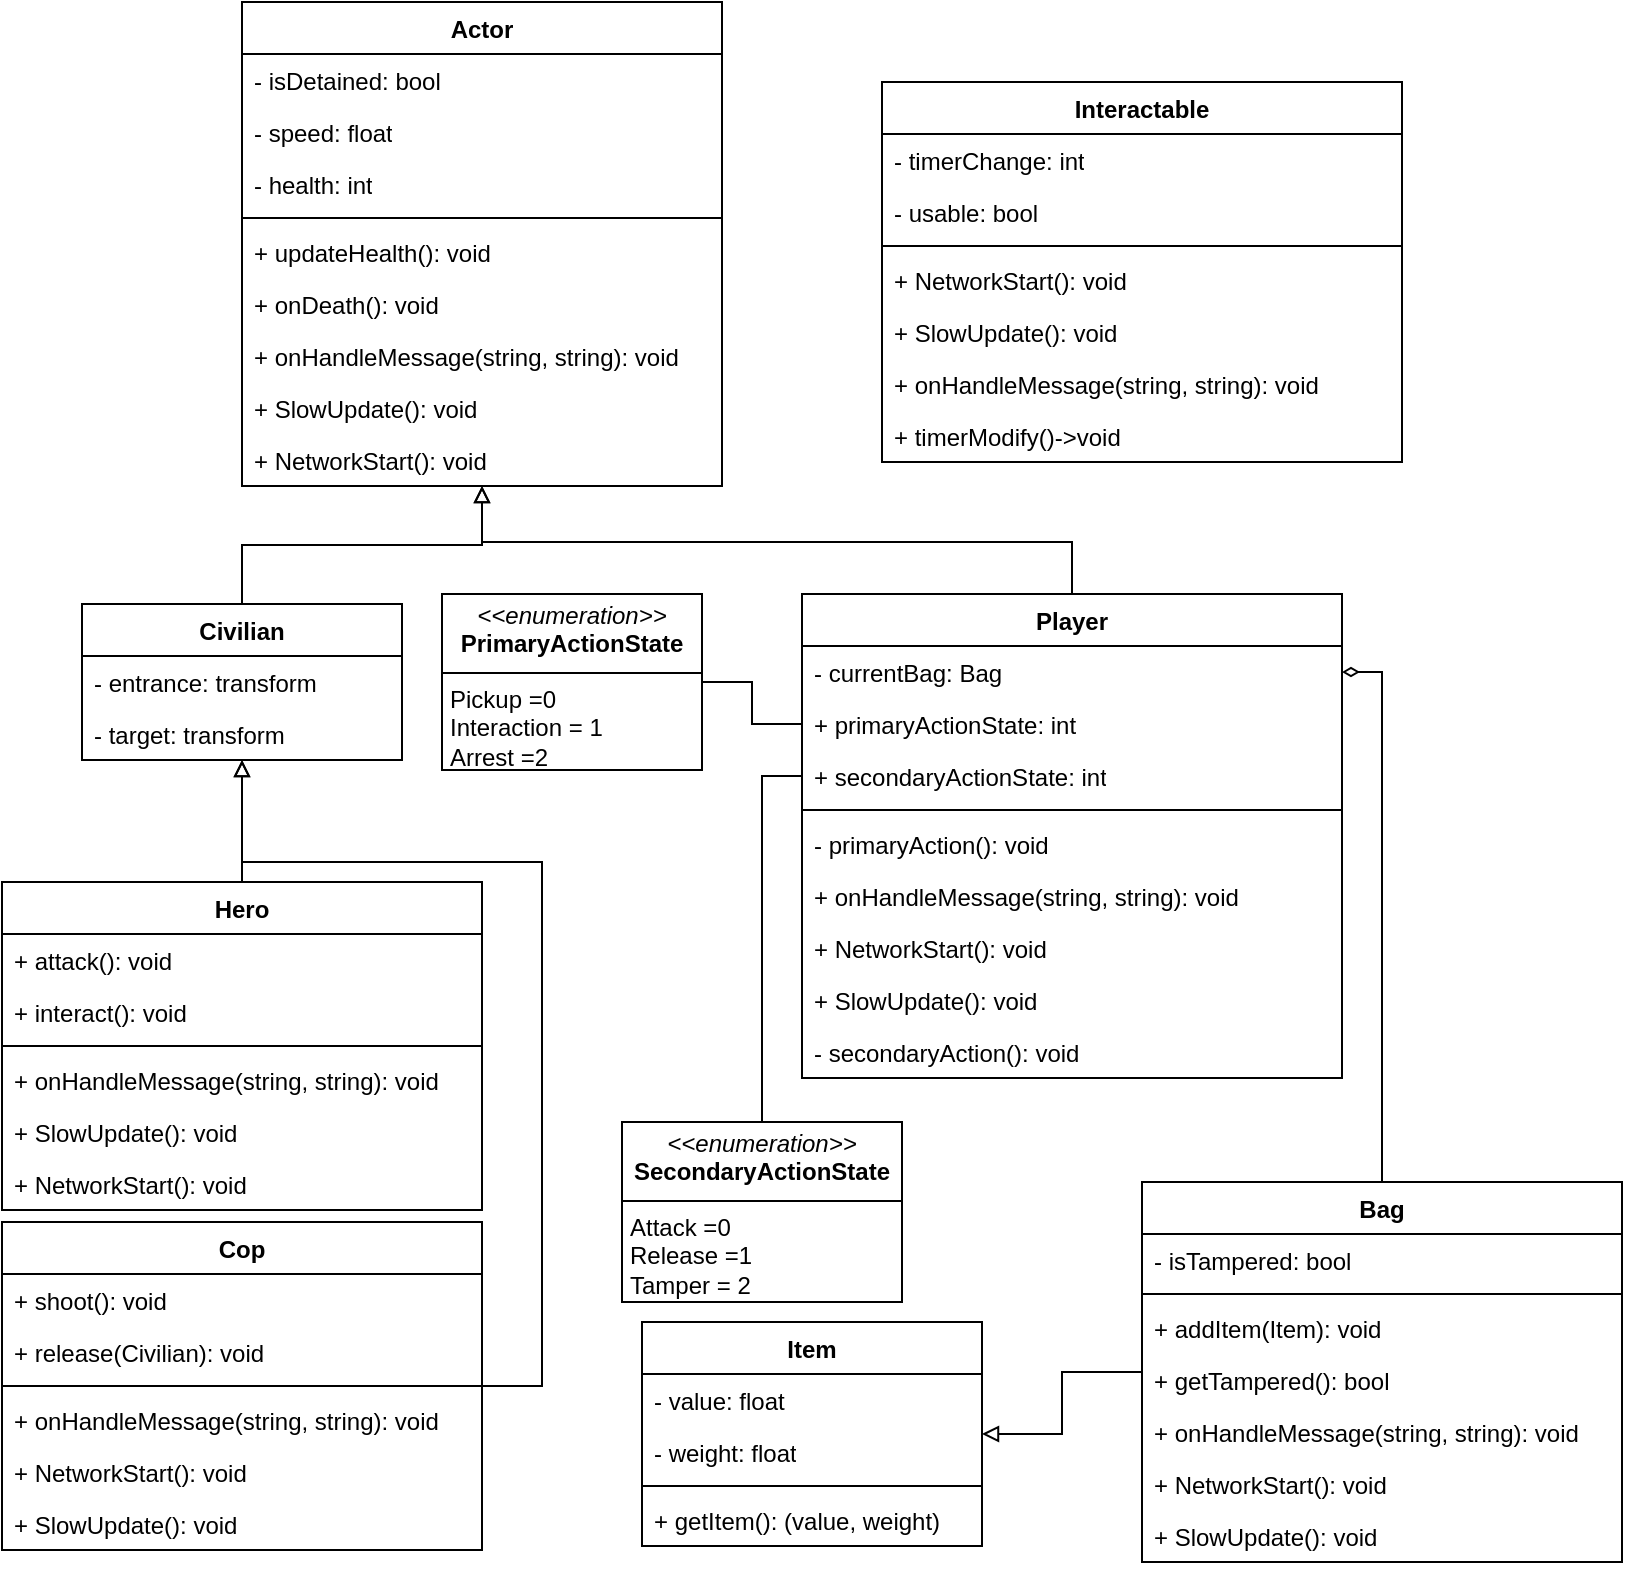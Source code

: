 <mxfile version="26.1.1">
  <diagram name="Page-1" id="d2M-zcZywYPGRNWT5OCp">
    <mxGraphModel dx="1430" dy="941" grid="1" gridSize="10" guides="1" tooltips="1" connect="1" arrows="1" fold="1" page="1" pageScale="1" pageWidth="850" pageHeight="1100" math="0" shadow="0">
      <root>
        <mxCell id="0" />
        <mxCell id="1" parent="0" />
        <mxCell id="Rx3AQYxagzHqLsAqt-xQ-1" value="Item" style="swimlane;fontStyle=1;align=center;verticalAlign=top;childLayout=stackLayout;horizontal=1;startSize=26;horizontalStack=0;resizeParent=1;resizeParentMax=0;resizeLast=0;collapsible=1;marginBottom=0;whiteSpace=wrap;html=1;" parent="1" vertex="1">
          <mxGeometry x="330" y="670" width="170" height="112" as="geometry" />
        </mxCell>
        <mxCell id="Rx3AQYxagzHqLsAqt-xQ-2" value="- value: float&lt;span style=&quot;background-color: transparent; color: light-dark(rgb(0, 0, 0), rgb(255, 255, 255));&quot;&gt;&amp;nbsp;&lt;/span&gt;" style="text;strokeColor=none;fillColor=none;align=left;verticalAlign=top;spacingLeft=4;spacingRight=4;overflow=hidden;rotatable=0;points=[[0,0.5],[1,0.5]];portConstraint=eastwest;whiteSpace=wrap;html=1;" parent="Rx3AQYxagzHqLsAqt-xQ-1" vertex="1">
          <mxGeometry y="26" width="170" height="26" as="geometry" />
        </mxCell>
        <mxCell id="Rx3AQYxagzHqLsAqt-xQ-5" value="- weight: float" style="text;strokeColor=none;fillColor=none;align=left;verticalAlign=top;spacingLeft=4;spacingRight=4;overflow=hidden;rotatable=0;points=[[0,0.5],[1,0.5]];portConstraint=eastwest;whiteSpace=wrap;html=1;" parent="Rx3AQYxagzHqLsAqt-xQ-1" vertex="1">
          <mxGeometry y="52" width="170" height="26" as="geometry" />
        </mxCell>
        <mxCell id="Rx3AQYxagzHqLsAqt-xQ-3" value="" style="line;strokeWidth=1;fillColor=none;align=left;verticalAlign=middle;spacingTop=-1;spacingLeft=3;spacingRight=3;rotatable=0;labelPosition=right;points=[];portConstraint=eastwest;strokeColor=inherit;" parent="Rx3AQYxagzHqLsAqt-xQ-1" vertex="1">
          <mxGeometry y="78" width="170" height="8" as="geometry" />
        </mxCell>
        <mxCell id="Rx3AQYxagzHqLsAqt-xQ-4" value="+ getItem(): (value, weight)" style="text;strokeColor=none;fillColor=none;align=left;verticalAlign=top;spacingLeft=4;spacingRight=4;overflow=hidden;rotatable=0;points=[[0,0.5],[1,0.5]];portConstraint=eastwest;whiteSpace=wrap;html=1;" parent="Rx3AQYxagzHqLsAqt-xQ-1" vertex="1">
          <mxGeometry y="86" width="170" height="26" as="geometry" />
        </mxCell>
        <mxCell id="Rx3AQYxagzHqLsAqt-xQ-30" style="edgeStyle=orthogonalEdgeStyle;rounded=0;orthogonalLoop=1;jettySize=auto;html=1;endArrow=block;endFill=0;" parent="1" source="Rx3AQYxagzHqLsAqt-xQ-21" target="Rx3AQYxagzHqLsAqt-xQ-1" edge="1">
          <mxGeometry relative="1" as="geometry" />
        </mxCell>
        <mxCell id="Rx3AQYxagzHqLsAqt-xQ-85" style="edgeStyle=orthogonalEdgeStyle;rounded=0;orthogonalLoop=1;jettySize=auto;html=1;endArrow=diamondThin;endFill=0;" parent="1" source="Rx3AQYxagzHqLsAqt-xQ-21" target="Rx3AQYxagzHqLsAqt-xQ-79" edge="1">
          <mxGeometry relative="1" as="geometry" />
        </mxCell>
        <mxCell id="Rx3AQYxagzHqLsAqt-xQ-21" value="Bag" style="swimlane;fontStyle=1;align=center;verticalAlign=top;childLayout=stackLayout;horizontal=1;startSize=26;horizontalStack=0;resizeParent=1;resizeParentMax=0;resizeLast=0;collapsible=1;marginBottom=0;whiteSpace=wrap;html=1;" parent="1" vertex="1">
          <mxGeometry x="580" y="600" width="240" height="190" as="geometry" />
        </mxCell>
        <mxCell id="Rx3AQYxagzHqLsAqt-xQ-22" value="- isTampered: bool" style="text;strokeColor=none;fillColor=none;align=left;verticalAlign=top;spacingLeft=4;spacingRight=4;overflow=hidden;rotatable=0;points=[[0,0.5],[1,0.5]];portConstraint=eastwest;whiteSpace=wrap;html=1;" parent="Rx3AQYxagzHqLsAqt-xQ-21" vertex="1">
          <mxGeometry y="26" width="240" height="26" as="geometry" />
        </mxCell>
        <mxCell id="Rx3AQYxagzHqLsAqt-xQ-23" value="" style="line;strokeWidth=1;fillColor=none;align=left;verticalAlign=middle;spacingTop=-1;spacingLeft=3;spacingRight=3;rotatable=0;labelPosition=right;points=[];portConstraint=eastwest;strokeColor=inherit;" parent="Rx3AQYxagzHqLsAqt-xQ-21" vertex="1">
          <mxGeometry y="52" width="240" height="8" as="geometry" />
        </mxCell>
        <mxCell id="Rx3AQYxagzHqLsAqt-xQ-24" value="+ addItem(Item): void" style="text;strokeColor=none;fillColor=none;align=left;verticalAlign=top;spacingLeft=4;spacingRight=4;overflow=hidden;rotatable=0;points=[[0,0.5],[1,0.5]];portConstraint=eastwest;whiteSpace=wrap;html=1;" parent="Rx3AQYxagzHqLsAqt-xQ-21" vertex="1">
          <mxGeometry y="60" width="240" height="26" as="geometry" />
        </mxCell>
        <mxCell id="Rx3AQYxagzHqLsAqt-xQ-29" value="+ getTampered(): bool" style="text;strokeColor=none;fillColor=none;align=left;verticalAlign=top;spacingLeft=4;spacingRight=4;overflow=hidden;rotatable=0;points=[[0,0.5],[1,0.5]];portConstraint=eastwest;whiteSpace=wrap;html=1;" parent="Rx3AQYxagzHqLsAqt-xQ-21" vertex="1">
          <mxGeometry y="86" width="240" height="26" as="geometry" />
        </mxCell>
        <mxCell id="Rdg1FFTBDbRtD1nnM9lM-23" value="+ onHandleMessage(string, string): void" style="text;strokeColor=none;fillColor=none;align=left;verticalAlign=top;spacingLeft=4;spacingRight=4;overflow=hidden;rotatable=0;points=[[0,0.5],[1,0.5]];portConstraint=eastwest;whiteSpace=wrap;html=1;" vertex="1" parent="Rx3AQYxagzHqLsAqt-xQ-21">
          <mxGeometry y="112" width="240" height="26" as="geometry" />
        </mxCell>
        <mxCell id="Rdg1FFTBDbRtD1nnM9lM-25" value="+ NetworkStart(): void" style="text;strokeColor=none;fillColor=none;align=left;verticalAlign=top;spacingLeft=4;spacingRight=4;overflow=hidden;rotatable=0;points=[[0,0.5],[1,0.5]];portConstraint=eastwest;whiteSpace=wrap;html=1;" vertex="1" parent="Rx3AQYxagzHqLsAqt-xQ-21">
          <mxGeometry y="138" width="240" height="26" as="geometry" />
        </mxCell>
        <mxCell id="Rdg1FFTBDbRtD1nnM9lM-24" value="+ SlowUpdate(): void" style="text;strokeColor=none;fillColor=none;align=left;verticalAlign=top;spacingLeft=4;spacingRight=4;overflow=hidden;rotatable=0;points=[[0,0.5],[1,0.5]];portConstraint=eastwest;whiteSpace=wrap;html=1;" vertex="1" parent="Rx3AQYxagzHqLsAqt-xQ-21">
          <mxGeometry y="164" width="240" height="26" as="geometry" />
        </mxCell>
        <mxCell id="Rx3AQYxagzHqLsAqt-xQ-31" value="Interactable" style="swimlane;fontStyle=1;align=center;verticalAlign=top;childLayout=stackLayout;horizontal=1;startSize=26;horizontalStack=0;resizeParent=1;resizeParentMax=0;resizeLast=0;collapsible=1;marginBottom=0;whiteSpace=wrap;html=1;" parent="1" vertex="1">
          <mxGeometry x="450" y="50" width="260" height="190" as="geometry" />
        </mxCell>
        <mxCell id="Rx3AQYxagzHqLsAqt-xQ-32" value="- timerChange: int" style="text;strokeColor=none;fillColor=none;align=left;verticalAlign=top;spacingLeft=4;spacingRight=4;overflow=hidden;rotatable=0;points=[[0,0.5],[1,0.5]];portConstraint=eastwest;whiteSpace=wrap;html=1;" parent="Rx3AQYxagzHqLsAqt-xQ-31" vertex="1">
          <mxGeometry y="26" width="260" height="26" as="geometry" />
        </mxCell>
        <mxCell id="Rdg1FFTBDbRtD1nnM9lM-17" value="- usable: bool" style="text;strokeColor=none;fillColor=none;align=left;verticalAlign=top;spacingLeft=4;spacingRight=4;overflow=hidden;rotatable=0;points=[[0,0.5],[1,0.5]];portConstraint=eastwest;whiteSpace=wrap;html=1;" vertex="1" parent="Rx3AQYxagzHqLsAqt-xQ-31">
          <mxGeometry y="52" width="260" height="26" as="geometry" />
        </mxCell>
        <mxCell id="Rx3AQYxagzHqLsAqt-xQ-33" value="" style="line;strokeWidth=1;fillColor=none;align=left;verticalAlign=middle;spacingTop=-1;spacingLeft=3;spacingRight=3;rotatable=0;labelPosition=right;points=[];portConstraint=eastwest;strokeColor=inherit;" parent="Rx3AQYxagzHqLsAqt-xQ-31" vertex="1">
          <mxGeometry y="78" width="260" height="8" as="geometry" />
        </mxCell>
        <mxCell id="Rdg1FFTBDbRtD1nnM9lM-20" value="+ NetworkStart(): void" style="text;strokeColor=none;fillColor=none;align=left;verticalAlign=top;spacingLeft=4;spacingRight=4;overflow=hidden;rotatable=0;points=[[0,0.5],[1,0.5]];portConstraint=eastwest;whiteSpace=wrap;html=1;" vertex="1" parent="Rx3AQYxagzHqLsAqt-xQ-31">
          <mxGeometry y="86" width="260" height="26" as="geometry" />
        </mxCell>
        <mxCell id="Rdg1FFTBDbRtD1nnM9lM-19" value="+ SlowUpdate(): void" style="text;strokeColor=none;fillColor=none;align=left;verticalAlign=top;spacingLeft=4;spacingRight=4;overflow=hidden;rotatable=0;points=[[0,0.5],[1,0.5]];portConstraint=eastwest;whiteSpace=wrap;html=1;" vertex="1" parent="Rx3AQYxagzHqLsAqt-xQ-31">
          <mxGeometry y="112" width="260" height="26" as="geometry" />
        </mxCell>
        <mxCell id="Rdg1FFTBDbRtD1nnM9lM-18" value="+ onHandleMessage(string, string): void" style="text;strokeColor=none;fillColor=none;align=left;verticalAlign=top;spacingLeft=4;spacingRight=4;overflow=hidden;rotatable=0;points=[[0,0.5],[1,0.5]];portConstraint=eastwest;whiteSpace=wrap;html=1;" vertex="1" parent="Rx3AQYxagzHqLsAqt-xQ-31">
          <mxGeometry y="138" width="260" height="26" as="geometry" />
        </mxCell>
        <mxCell id="Rx3AQYxagzHqLsAqt-xQ-34" value="+ timerModify()-&amp;gt;void" style="text;strokeColor=none;fillColor=none;align=left;verticalAlign=top;spacingLeft=4;spacingRight=4;overflow=hidden;rotatable=0;points=[[0,0.5],[1,0.5]];portConstraint=eastwest;whiteSpace=wrap;html=1;" parent="Rx3AQYxagzHqLsAqt-xQ-31" vertex="1">
          <mxGeometry y="164" width="260" height="26" as="geometry" />
        </mxCell>
        <mxCell id="Rx3AQYxagzHqLsAqt-xQ-39" value="Actor" style="swimlane;fontStyle=1;align=center;verticalAlign=top;childLayout=stackLayout;horizontal=1;startSize=26;horizontalStack=0;resizeParent=1;resizeParentMax=0;resizeLast=0;collapsible=1;marginBottom=0;whiteSpace=wrap;html=1;" parent="1" vertex="1">
          <mxGeometry x="130" y="10" width="240" height="242" as="geometry" />
        </mxCell>
        <mxCell id="Rx3AQYxagzHqLsAqt-xQ-40" value="- isDetained: bool" style="text;strokeColor=none;fillColor=none;align=left;verticalAlign=top;spacingLeft=4;spacingRight=4;overflow=hidden;rotatable=0;points=[[0,0.5],[1,0.5]];portConstraint=eastwest;whiteSpace=wrap;html=1;" parent="Rx3AQYxagzHqLsAqt-xQ-39" vertex="1">
          <mxGeometry y="26" width="240" height="26" as="geometry" />
        </mxCell>
        <mxCell id="Rx3AQYxagzHqLsAqt-xQ-50" value="- speed: float" style="text;strokeColor=none;fillColor=none;align=left;verticalAlign=top;spacingLeft=4;spacingRight=4;overflow=hidden;rotatable=0;points=[[0,0.5],[1,0.5]];portConstraint=eastwest;whiteSpace=wrap;html=1;" parent="Rx3AQYxagzHqLsAqt-xQ-39" vertex="1">
          <mxGeometry y="52" width="240" height="26" as="geometry" />
        </mxCell>
        <mxCell id="Rx3AQYxagzHqLsAqt-xQ-43" value="- health: int" style="text;strokeColor=none;fillColor=none;align=left;verticalAlign=top;spacingLeft=4;spacingRight=4;overflow=hidden;rotatable=0;points=[[0,0.5],[1,0.5]];portConstraint=eastwest;whiteSpace=wrap;html=1;" parent="Rx3AQYxagzHqLsAqt-xQ-39" vertex="1">
          <mxGeometry y="78" width="240" height="26" as="geometry" />
        </mxCell>
        <mxCell id="Rx3AQYxagzHqLsAqt-xQ-41" value="" style="line;strokeWidth=1;fillColor=none;align=left;verticalAlign=middle;spacingTop=-1;spacingLeft=3;spacingRight=3;rotatable=0;labelPosition=right;points=[];portConstraint=eastwest;strokeColor=inherit;" parent="Rx3AQYxagzHqLsAqt-xQ-39" vertex="1">
          <mxGeometry y="104" width="240" height="8" as="geometry" />
        </mxCell>
        <mxCell id="Rx3AQYxagzHqLsAqt-xQ-42" value="+ updateHealth(): void" style="text;strokeColor=none;fillColor=none;align=left;verticalAlign=top;spacingLeft=4;spacingRight=4;overflow=hidden;rotatable=0;points=[[0,0.5],[1,0.5]];portConstraint=eastwest;whiteSpace=wrap;html=1;" parent="Rx3AQYxagzHqLsAqt-xQ-39" vertex="1">
          <mxGeometry y="112" width="240" height="26" as="geometry" />
        </mxCell>
        <mxCell id="Rx3AQYxagzHqLsAqt-xQ-45" value="+ onDeath(): void" style="text;strokeColor=none;fillColor=none;align=left;verticalAlign=top;spacingLeft=4;spacingRight=4;overflow=hidden;rotatable=0;points=[[0,0.5],[1,0.5]];portConstraint=eastwest;whiteSpace=wrap;html=1;" parent="Rx3AQYxagzHqLsAqt-xQ-39" vertex="1">
          <mxGeometry y="138" width="240" height="26" as="geometry" />
        </mxCell>
        <mxCell id="Rdg1FFTBDbRtD1nnM9lM-1" value="+ onHandleMessage(string, string): void" style="text;strokeColor=none;fillColor=none;align=left;verticalAlign=top;spacingLeft=4;spacingRight=4;overflow=hidden;rotatable=0;points=[[0,0.5],[1,0.5]];portConstraint=eastwest;whiteSpace=wrap;html=1;" vertex="1" parent="Rx3AQYxagzHqLsAqt-xQ-39">
          <mxGeometry y="164" width="240" height="26" as="geometry" />
        </mxCell>
        <mxCell id="Rdg1FFTBDbRtD1nnM9lM-3" value="+ SlowUpdate(): void" style="text;strokeColor=none;fillColor=none;align=left;verticalAlign=top;spacingLeft=4;spacingRight=4;overflow=hidden;rotatable=0;points=[[0,0.5],[1,0.5]];portConstraint=eastwest;whiteSpace=wrap;html=1;" vertex="1" parent="Rx3AQYxagzHqLsAqt-xQ-39">
          <mxGeometry y="190" width="240" height="26" as="geometry" />
        </mxCell>
        <mxCell id="Rdg1FFTBDbRtD1nnM9lM-4" value="+ NetworkStart(): void" style="text;strokeColor=none;fillColor=none;align=left;verticalAlign=top;spacingLeft=4;spacingRight=4;overflow=hidden;rotatable=0;points=[[0,0.5],[1,0.5]];portConstraint=eastwest;whiteSpace=wrap;html=1;" vertex="1" parent="Rx3AQYxagzHqLsAqt-xQ-39">
          <mxGeometry y="216" width="240" height="26" as="geometry" />
        </mxCell>
        <mxCell id="Rx3AQYxagzHqLsAqt-xQ-83" style="edgeStyle=orthogonalEdgeStyle;rounded=0;orthogonalLoop=1;jettySize=auto;html=1;endArrow=block;endFill=0;" parent="1" source="Rx3AQYxagzHqLsAqt-xQ-51" target="Rx3AQYxagzHqLsAqt-xQ-39" edge="1">
          <mxGeometry relative="1" as="geometry" />
        </mxCell>
        <mxCell id="Rx3AQYxagzHqLsAqt-xQ-51" value="Civilian" style="swimlane;fontStyle=1;align=center;verticalAlign=top;childLayout=stackLayout;horizontal=1;startSize=26;horizontalStack=0;resizeParent=1;resizeParentMax=0;resizeLast=0;collapsible=1;marginBottom=0;whiteSpace=wrap;html=1;" parent="1" vertex="1">
          <mxGeometry x="50" y="311" width="160" height="78" as="geometry" />
        </mxCell>
        <mxCell id="Rx3AQYxagzHqLsAqt-xQ-52" value="- entrance: transform" style="text;strokeColor=none;fillColor=none;align=left;verticalAlign=top;spacingLeft=4;spacingRight=4;overflow=hidden;rotatable=0;points=[[0,0.5],[1,0.5]];portConstraint=eastwest;whiteSpace=wrap;html=1;" parent="Rx3AQYxagzHqLsAqt-xQ-51" vertex="1">
          <mxGeometry y="26" width="160" height="26" as="geometry" />
        </mxCell>
        <mxCell id="Rx3AQYxagzHqLsAqt-xQ-55" value="- target: transform" style="text;strokeColor=none;fillColor=none;align=left;verticalAlign=top;spacingLeft=4;spacingRight=4;overflow=hidden;rotatable=0;points=[[0,0.5],[1,0.5]];portConstraint=eastwest;whiteSpace=wrap;html=1;" parent="Rx3AQYxagzHqLsAqt-xQ-51" vertex="1">
          <mxGeometry y="52" width="160" height="26" as="geometry" />
        </mxCell>
        <mxCell id="Rx3AQYxagzHqLsAqt-xQ-72" style="edgeStyle=orthogonalEdgeStyle;rounded=0;orthogonalLoop=1;jettySize=auto;html=1;endArrow=block;endFill=0;" parent="1" source="Rx3AQYxagzHqLsAqt-xQ-65" target="Rx3AQYxagzHqLsAqt-xQ-51" edge="1">
          <mxGeometry relative="1" as="geometry" />
        </mxCell>
        <mxCell id="Rx3AQYxagzHqLsAqt-xQ-65" value="Hero" style="swimlane;fontStyle=1;align=center;verticalAlign=top;childLayout=stackLayout;horizontal=1;startSize=26;horizontalStack=0;resizeParent=1;resizeParentMax=0;resizeLast=0;collapsible=1;marginBottom=0;whiteSpace=wrap;html=1;" parent="1" vertex="1">
          <mxGeometry x="10" y="450" width="240" height="164" as="geometry" />
        </mxCell>
        <mxCell id="Rx3AQYxagzHqLsAqt-xQ-66" value="+ attack(): void" style="text;strokeColor=none;fillColor=none;align=left;verticalAlign=top;spacingLeft=4;spacingRight=4;overflow=hidden;rotatable=0;points=[[0,0.5],[1,0.5]];portConstraint=eastwest;whiteSpace=wrap;html=1;" parent="Rx3AQYxagzHqLsAqt-xQ-65" vertex="1">
          <mxGeometry y="26" width="240" height="26" as="geometry" />
        </mxCell>
        <mxCell id="Rx3AQYxagzHqLsAqt-xQ-68" value="+ interact(): void" style="text;strokeColor=none;fillColor=none;align=left;verticalAlign=top;spacingLeft=4;spacingRight=4;overflow=hidden;rotatable=0;points=[[0,0.5],[1,0.5]];portConstraint=eastwest;whiteSpace=wrap;html=1;" parent="Rx3AQYxagzHqLsAqt-xQ-65" vertex="1">
          <mxGeometry y="52" width="240" height="26" as="geometry" />
        </mxCell>
        <mxCell id="Rdg1FFTBDbRtD1nnM9lM-30" value="" style="line;strokeWidth=1;fillColor=none;align=left;verticalAlign=middle;spacingTop=-1;spacingLeft=3;spacingRight=3;rotatable=0;labelPosition=right;points=[];portConstraint=eastwest;strokeColor=inherit;" vertex="1" parent="Rx3AQYxagzHqLsAqt-xQ-65">
          <mxGeometry y="78" width="240" height="8" as="geometry" />
        </mxCell>
        <mxCell id="Rdg1FFTBDbRtD1nnM9lM-31" value="+ onHandleMessage(string, string): void" style="text;strokeColor=none;fillColor=none;align=left;verticalAlign=top;spacingLeft=4;spacingRight=4;overflow=hidden;rotatable=0;points=[[0,0.5],[1,0.5]];portConstraint=eastwest;whiteSpace=wrap;html=1;" vertex="1" parent="Rx3AQYxagzHqLsAqt-xQ-65">
          <mxGeometry y="86" width="240" height="26" as="geometry" />
        </mxCell>
        <mxCell id="Rdg1FFTBDbRtD1nnM9lM-33" value="+ SlowUpdate(): void" style="text;strokeColor=none;fillColor=none;align=left;verticalAlign=top;spacingLeft=4;spacingRight=4;overflow=hidden;rotatable=0;points=[[0,0.5],[1,0.5]];portConstraint=eastwest;whiteSpace=wrap;html=1;" vertex="1" parent="Rx3AQYxagzHqLsAqt-xQ-65">
          <mxGeometry y="112" width="240" height="26" as="geometry" />
        </mxCell>
        <mxCell id="Rdg1FFTBDbRtD1nnM9lM-32" value="+ NetworkStart(): void" style="text;strokeColor=none;fillColor=none;align=left;verticalAlign=top;spacingLeft=4;spacingRight=4;overflow=hidden;rotatable=0;points=[[0,0.5],[1,0.5]];portConstraint=eastwest;whiteSpace=wrap;html=1;" vertex="1" parent="Rx3AQYxagzHqLsAqt-xQ-65">
          <mxGeometry y="138" width="240" height="26" as="geometry" />
        </mxCell>
        <mxCell id="Rx3AQYxagzHqLsAqt-xQ-73" style="edgeStyle=orthogonalEdgeStyle;rounded=0;orthogonalLoop=1;jettySize=auto;html=1;endArrow=block;endFill=0;" parent="1" source="Rx3AQYxagzHqLsAqt-xQ-69" target="Rx3AQYxagzHqLsAqt-xQ-51" edge="1">
          <mxGeometry relative="1" as="geometry">
            <Array as="points">
              <mxPoint x="280" y="702" />
              <mxPoint x="280" y="440" />
              <mxPoint x="130" y="440" />
            </Array>
          </mxGeometry>
        </mxCell>
        <mxCell id="Rx3AQYxagzHqLsAqt-xQ-69" value="Cop" style="swimlane;fontStyle=1;align=center;verticalAlign=top;childLayout=stackLayout;horizontal=1;startSize=26;horizontalStack=0;resizeParent=1;resizeParentMax=0;resizeLast=0;collapsible=1;marginBottom=0;whiteSpace=wrap;html=1;" parent="1" vertex="1">
          <mxGeometry x="10" y="620" width="240" height="164" as="geometry" />
        </mxCell>
        <mxCell id="Rx3AQYxagzHqLsAqt-xQ-70" value="+ shoot(): void" style="text;strokeColor=none;fillColor=none;align=left;verticalAlign=top;spacingLeft=4;spacingRight=4;overflow=hidden;rotatable=0;points=[[0,0.5],[1,0.5]];portConstraint=eastwest;whiteSpace=wrap;html=1;" parent="Rx3AQYxagzHqLsAqt-xQ-69" vertex="1">
          <mxGeometry y="26" width="240" height="26" as="geometry" />
        </mxCell>
        <mxCell id="Rx3AQYxagzHqLsAqt-xQ-71" value="+ release(Civilian): void" style="text;strokeColor=none;fillColor=none;align=left;verticalAlign=top;spacingLeft=4;spacingRight=4;overflow=hidden;rotatable=0;points=[[0,0.5],[1,0.5]];portConstraint=eastwest;whiteSpace=wrap;html=1;" parent="Rx3AQYxagzHqLsAqt-xQ-69" vertex="1">
          <mxGeometry y="52" width="240" height="26" as="geometry" />
        </mxCell>
        <mxCell id="Rdg1FFTBDbRtD1nnM9lM-26" value="" style="line;strokeWidth=1;fillColor=none;align=left;verticalAlign=middle;spacingTop=-1;spacingLeft=3;spacingRight=3;rotatable=0;labelPosition=right;points=[];portConstraint=eastwest;strokeColor=inherit;" vertex="1" parent="Rx3AQYxagzHqLsAqt-xQ-69">
          <mxGeometry y="78" width="240" height="8" as="geometry" />
        </mxCell>
        <mxCell id="Rdg1FFTBDbRtD1nnM9lM-27" value="+ onHandleMessage(string, string): void" style="text;strokeColor=none;fillColor=none;align=left;verticalAlign=top;spacingLeft=4;spacingRight=4;overflow=hidden;rotatable=0;points=[[0,0.5],[1,0.5]];portConstraint=eastwest;whiteSpace=wrap;html=1;" vertex="1" parent="Rx3AQYxagzHqLsAqt-xQ-69">
          <mxGeometry y="86" width="240" height="26" as="geometry" />
        </mxCell>
        <mxCell id="Rdg1FFTBDbRtD1nnM9lM-29" value="+ NetworkStart(): void" style="text;strokeColor=none;fillColor=none;align=left;verticalAlign=top;spacingLeft=4;spacingRight=4;overflow=hidden;rotatable=0;points=[[0,0.5],[1,0.5]];portConstraint=eastwest;whiteSpace=wrap;html=1;" vertex="1" parent="Rx3AQYxagzHqLsAqt-xQ-69">
          <mxGeometry y="112" width="240" height="26" as="geometry" />
        </mxCell>
        <mxCell id="Rdg1FFTBDbRtD1nnM9lM-28" value="+ SlowUpdate(): void" style="text;strokeColor=none;fillColor=none;align=left;verticalAlign=top;spacingLeft=4;spacingRight=4;overflow=hidden;rotatable=0;points=[[0,0.5],[1,0.5]];portConstraint=eastwest;whiteSpace=wrap;html=1;" vertex="1" parent="Rx3AQYxagzHqLsAqt-xQ-69">
          <mxGeometry y="138" width="240" height="26" as="geometry" />
        </mxCell>
        <mxCell id="Rdg1FFTBDbRtD1nnM9lM-2" style="edgeStyle=orthogonalEdgeStyle;rounded=0;orthogonalLoop=1;jettySize=auto;html=1;endArrow=block;endFill=0;" edge="1" parent="1" source="Rx3AQYxagzHqLsAqt-xQ-74" target="Rx3AQYxagzHqLsAqt-xQ-39">
          <mxGeometry relative="1" as="geometry">
            <Array as="points">
              <mxPoint x="545" y="280" />
              <mxPoint x="250" y="280" />
            </Array>
          </mxGeometry>
        </mxCell>
        <mxCell id="Rx3AQYxagzHqLsAqt-xQ-74" value="Player" style="swimlane;fontStyle=1;align=center;verticalAlign=top;childLayout=stackLayout;horizontal=1;startSize=26;horizontalStack=0;resizeParent=1;resizeParentMax=0;resizeLast=0;collapsible=1;marginBottom=0;whiteSpace=wrap;html=1;" parent="1" vertex="1">
          <mxGeometry x="410" y="306" width="270" height="242" as="geometry" />
        </mxCell>
        <mxCell id="Rx3AQYxagzHqLsAqt-xQ-79" value="- currentBag: Bag" style="text;strokeColor=none;fillColor=none;align=left;verticalAlign=top;spacingLeft=4;spacingRight=4;overflow=hidden;rotatable=0;points=[[0,0.5],[1,0.5]];portConstraint=eastwest;whiteSpace=wrap;html=1;" parent="Rx3AQYxagzHqLsAqt-xQ-74" vertex="1">
          <mxGeometry y="26" width="270" height="26" as="geometry" />
        </mxCell>
        <mxCell id="Rx3AQYxagzHqLsAqt-xQ-80" value="+ primaryActionState: int" style="text;strokeColor=none;fillColor=none;align=left;verticalAlign=top;spacingLeft=4;spacingRight=4;overflow=hidden;rotatable=0;points=[[0,0.5],[1,0.5]];portConstraint=eastwest;whiteSpace=wrap;html=1;" parent="Rx3AQYxagzHqLsAqt-xQ-74" vertex="1">
          <mxGeometry y="52" width="270" height="26" as="geometry" />
        </mxCell>
        <mxCell id="Rx3AQYxagzHqLsAqt-xQ-81" value="+ secondaryActionState: int" style="text;strokeColor=none;fillColor=none;align=left;verticalAlign=top;spacingLeft=4;spacingRight=4;overflow=hidden;rotatable=0;points=[[0,0.5],[1,0.5]];portConstraint=eastwest;whiteSpace=wrap;html=1;" parent="Rx3AQYxagzHqLsAqt-xQ-74" vertex="1">
          <mxGeometry y="78" width="270" height="26" as="geometry" />
        </mxCell>
        <mxCell id="Rx3AQYxagzHqLsAqt-xQ-76" value="" style="line;strokeWidth=1;fillColor=none;align=left;verticalAlign=middle;spacingTop=-1;spacingLeft=3;spacingRight=3;rotatable=0;labelPosition=right;points=[];portConstraint=eastwest;strokeColor=inherit;" parent="Rx3AQYxagzHqLsAqt-xQ-74" vertex="1">
          <mxGeometry y="104" width="270" height="8" as="geometry" />
        </mxCell>
        <mxCell id="Rx3AQYxagzHqLsAqt-xQ-77" value="- primaryAction(): void" style="text;strokeColor=none;fillColor=none;align=left;verticalAlign=top;spacingLeft=4;spacingRight=4;overflow=hidden;rotatable=0;points=[[0,0.5],[1,0.5]];portConstraint=eastwest;whiteSpace=wrap;html=1;" parent="Rx3AQYxagzHqLsAqt-xQ-74" vertex="1">
          <mxGeometry y="112" width="270" height="26" as="geometry" />
        </mxCell>
        <mxCell id="Rdg1FFTBDbRtD1nnM9lM-8" value="+ onHandleMessage(string, string): void" style="text;strokeColor=none;fillColor=none;align=left;verticalAlign=top;spacingLeft=4;spacingRight=4;overflow=hidden;rotatable=0;points=[[0,0.5],[1,0.5]];portConstraint=eastwest;whiteSpace=wrap;html=1;" vertex="1" parent="Rx3AQYxagzHqLsAqt-xQ-74">
          <mxGeometry y="138" width="270" height="26" as="geometry" />
        </mxCell>
        <mxCell id="Rdg1FFTBDbRtD1nnM9lM-10" value="+ NetworkStart(): void" style="text;strokeColor=none;fillColor=none;align=left;verticalAlign=top;spacingLeft=4;spacingRight=4;overflow=hidden;rotatable=0;points=[[0,0.5],[1,0.5]];portConstraint=eastwest;whiteSpace=wrap;html=1;" vertex="1" parent="Rx3AQYxagzHqLsAqt-xQ-74">
          <mxGeometry y="164" width="270" height="26" as="geometry" />
        </mxCell>
        <mxCell id="Rdg1FFTBDbRtD1nnM9lM-9" value="+ SlowUpdate(): void" style="text;strokeColor=none;fillColor=none;align=left;verticalAlign=top;spacingLeft=4;spacingRight=4;overflow=hidden;rotatable=0;points=[[0,0.5],[1,0.5]];portConstraint=eastwest;whiteSpace=wrap;html=1;" vertex="1" parent="Rx3AQYxagzHqLsAqt-xQ-74">
          <mxGeometry y="190" width="270" height="26" as="geometry" />
        </mxCell>
        <mxCell id="Rx3AQYxagzHqLsAqt-xQ-82" value="- secondaryAction(): void" style="text;strokeColor=none;fillColor=none;align=left;verticalAlign=top;spacingLeft=4;spacingRight=4;overflow=hidden;rotatable=0;points=[[0,0.5],[1,0.5]];portConstraint=eastwest;whiteSpace=wrap;html=1;" parent="Rx3AQYxagzHqLsAqt-xQ-74" vertex="1">
          <mxGeometry y="216" width="270" height="26" as="geometry" />
        </mxCell>
        <mxCell id="Rdg1FFTBDbRtD1nnM9lM-21" style="edgeStyle=orthogonalEdgeStyle;rounded=0;orthogonalLoop=1;jettySize=auto;html=1;endArrow=none;startFill=0;" edge="1" parent="1" source="Rx3AQYxagzHqLsAqt-xQ-87" target="Rx3AQYxagzHqLsAqt-xQ-80">
          <mxGeometry relative="1" as="geometry" />
        </mxCell>
        <mxCell id="Rx3AQYxagzHqLsAqt-xQ-87" value="&lt;p style=&quot;margin:0px;margin-top:4px;text-align:center;&quot;&gt;&lt;i&gt;&amp;lt;&amp;lt;enumeration&amp;gt;&amp;gt;&lt;/i&gt;&lt;br&gt;&lt;b&gt;PrimaryActionState&lt;/b&gt;&lt;/p&gt;&lt;hr size=&quot;1&quot; style=&quot;border-style:solid;&quot;&gt;&lt;p style=&quot;margin:0px;margin-left:4px;&quot;&gt;&lt;span style=&quot;background-color: transparent; color: light-dark(rgb(0, 0, 0), rgb(255, 255, 255));&quot;&gt;Pickup =0&lt;/span&gt;&lt;/p&gt;&lt;p style=&quot;margin:0px;margin-left:4px;&quot;&gt;Interaction = 1&amp;nbsp;&lt;/p&gt;&lt;p style=&quot;margin:0px;margin-left:4px;&quot;&gt;Arrest =2&lt;/p&gt;" style="verticalAlign=top;align=left;overflow=fill;html=1;whiteSpace=wrap;" parent="1" vertex="1">
          <mxGeometry x="230" y="306" width="130" height="88" as="geometry" />
        </mxCell>
        <mxCell id="Rdg1FFTBDbRtD1nnM9lM-22" style="edgeStyle=orthogonalEdgeStyle;rounded=0;orthogonalLoop=1;jettySize=auto;html=1;endArrow=none;startFill=0;" edge="1" parent="1" source="Rx3AQYxagzHqLsAqt-xQ-89" target="Rx3AQYxagzHqLsAqt-xQ-81">
          <mxGeometry relative="1" as="geometry" />
        </mxCell>
        <mxCell id="Rx3AQYxagzHqLsAqt-xQ-89" value="&lt;p style=&quot;margin:0px;margin-top:4px;text-align:center;&quot;&gt;&lt;i&gt;&amp;lt;&amp;lt;enumeration&amp;gt;&amp;gt;&lt;/i&gt;&lt;br&gt;&lt;b&gt;SecondaryActionState&lt;/b&gt;&lt;/p&gt;&lt;hr size=&quot;1&quot; style=&quot;border-style:solid;&quot;&gt;&lt;p style=&quot;margin:0px;margin-left:4px;&quot;&gt;&lt;span style=&quot;background-color: transparent; color: light-dark(rgb(0, 0, 0), rgb(255, 255, 255));&quot;&gt;Attack =0&lt;/span&gt;&lt;/p&gt;&lt;p style=&quot;margin:0px;margin-left:4px;&quot;&gt;&lt;span style=&quot;background-color: transparent; color: light-dark(rgb(0, 0, 0), rgb(255, 255, 255));&quot;&gt;Release =1&lt;/span&gt;&lt;/p&gt;&lt;p style=&quot;margin:0px;margin-left:4px;&quot;&gt;Tamper = 2&lt;/p&gt;&lt;p style=&quot;margin:0px;margin-left:4px;&quot;&gt;&lt;br&gt;&lt;/p&gt;" style="verticalAlign=top;align=left;overflow=fill;html=1;whiteSpace=wrap;" parent="1" vertex="1">
          <mxGeometry x="320" y="570" width="140" height="90" as="geometry" />
        </mxCell>
      </root>
    </mxGraphModel>
  </diagram>
</mxfile>
